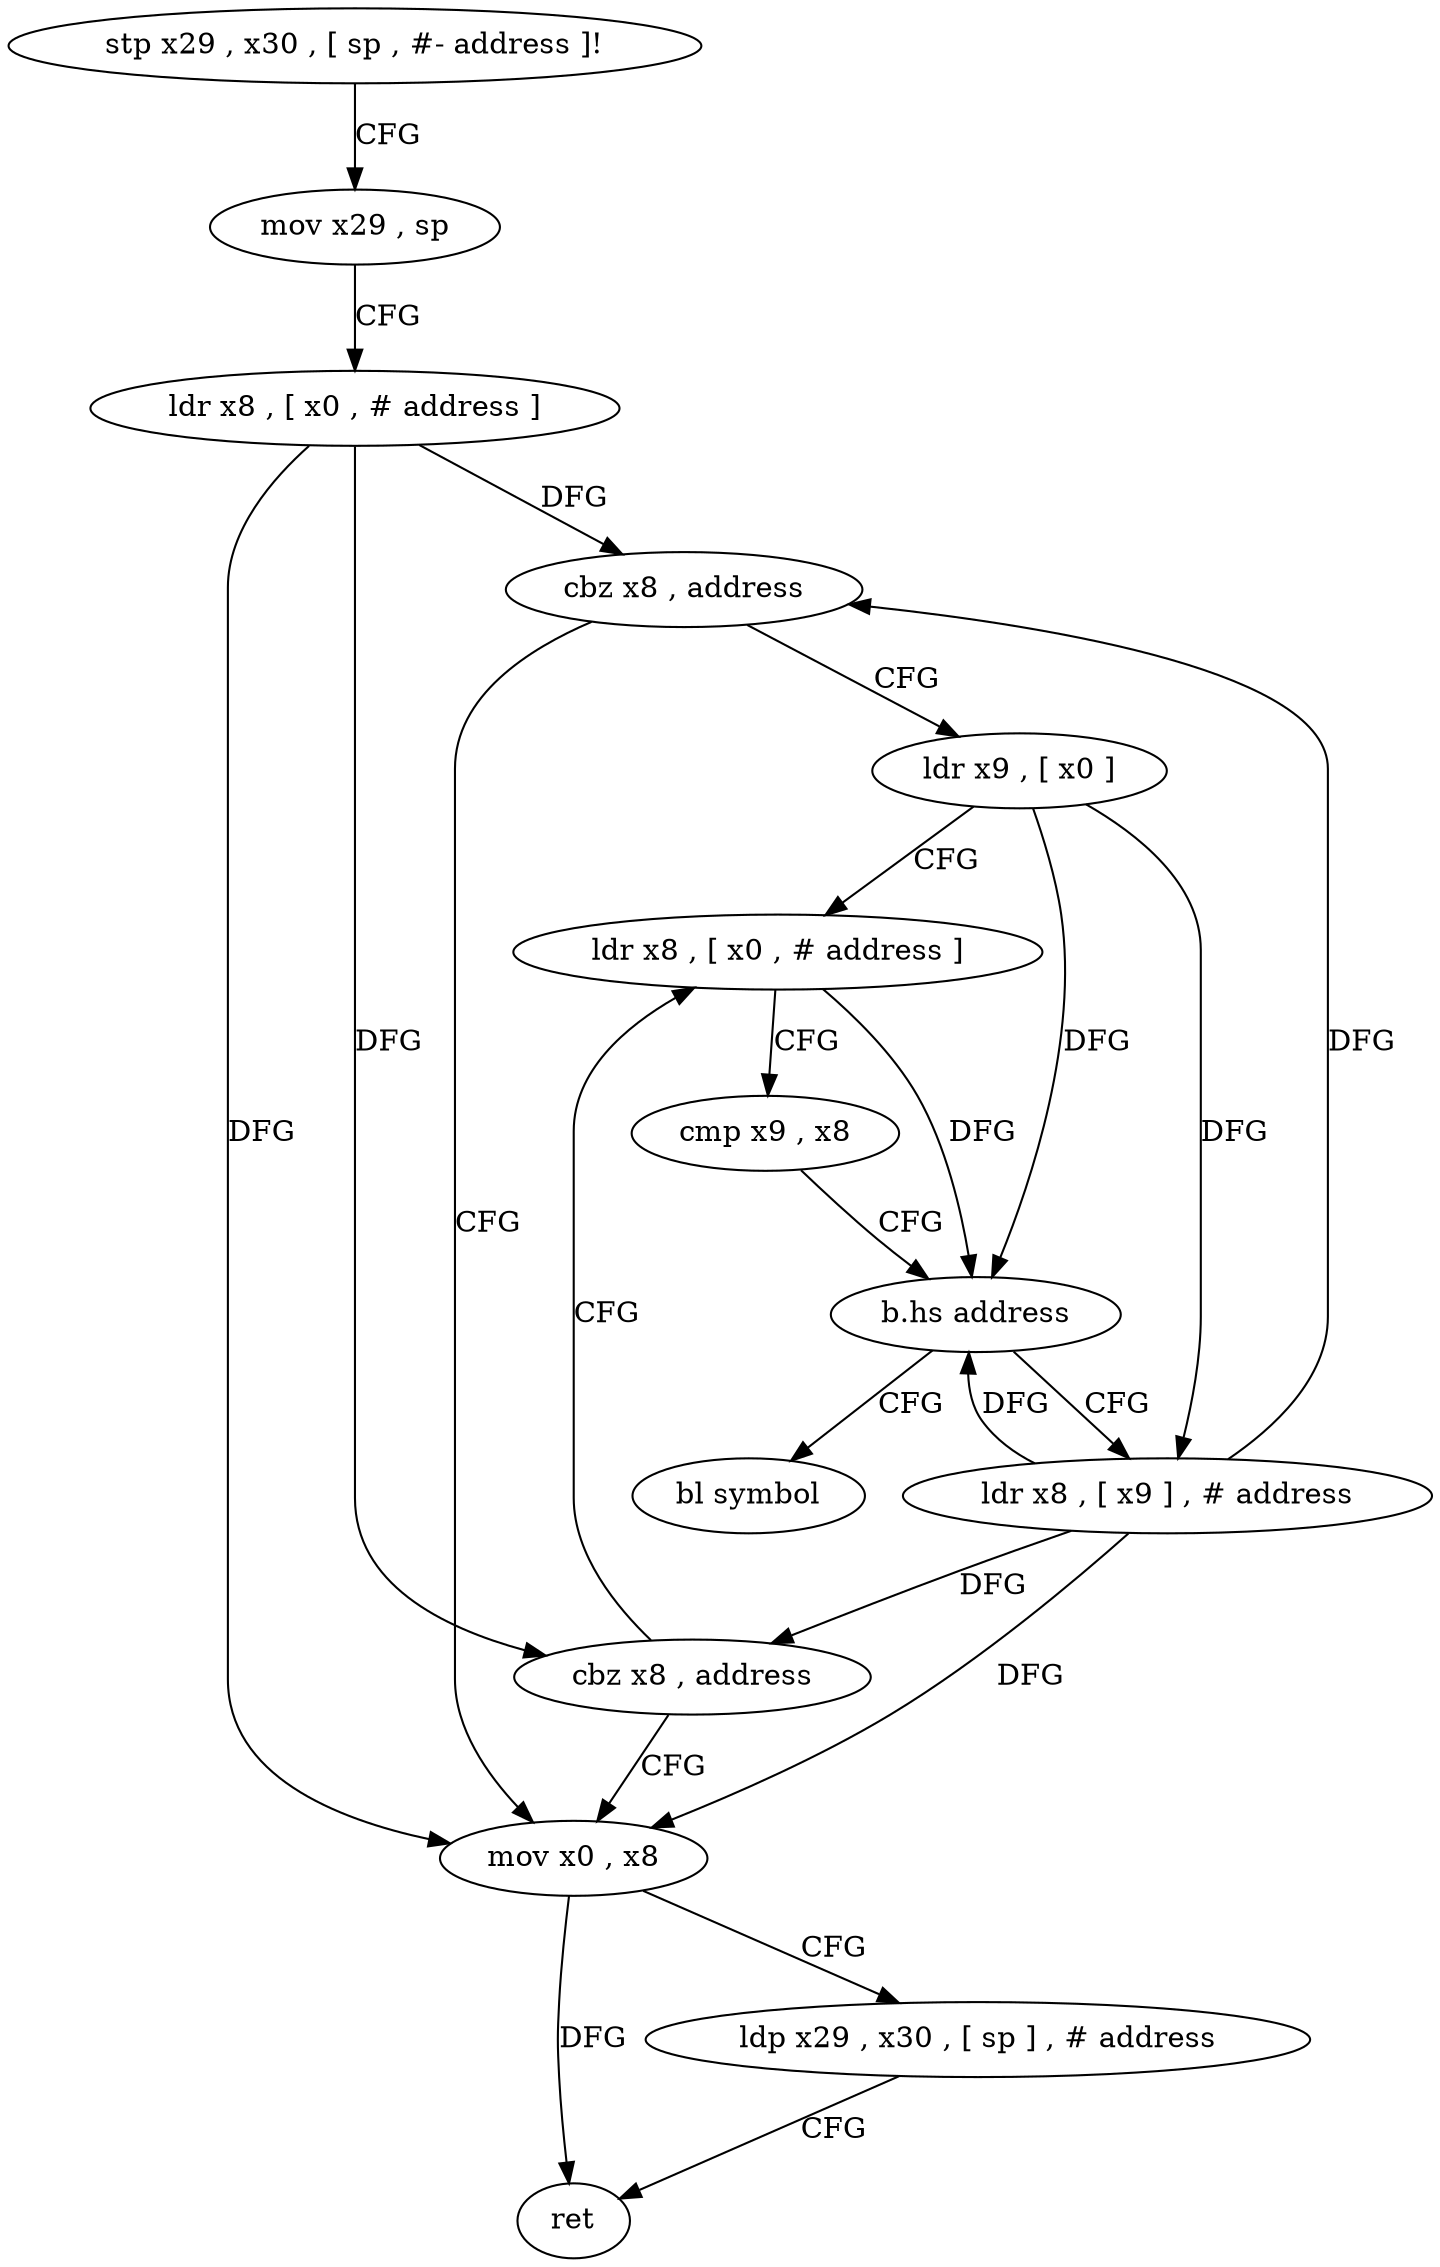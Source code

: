 digraph "func" {
"4219960" [label = "stp x29 , x30 , [ sp , #- address ]!" ]
"4219964" [label = "mov x29 , sp" ]
"4219968" [label = "ldr x8 , [ x0 , # address ]" ]
"4219972" [label = "cbz x8 , address" ]
"4220000" [label = "mov x0 , x8" ]
"4219976" [label = "ldr x9 , [ x0 ]" ]
"4220004" [label = "ldp x29 , x30 , [ sp ] , # address" ]
"4220008" [label = "ret" ]
"4219980" [label = "ldr x8 , [ x0 , # address ]" ]
"4220012" [label = "bl symbol" ]
"4219992" [label = "ldr x8 , [ x9 ] , # address" ]
"4219996" [label = "cbz x8 , address" ]
"4219984" [label = "cmp x9 , x8" ]
"4219988" [label = "b.hs address" ]
"4219960" -> "4219964" [ label = "CFG" ]
"4219964" -> "4219968" [ label = "CFG" ]
"4219968" -> "4219972" [ label = "DFG" ]
"4219968" -> "4220000" [ label = "DFG" ]
"4219968" -> "4219996" [ label = "DFG" ]
"4219972" -> "4220000" [ label = "CFG" ]
"4219972" -> "4219976" [ label = "CFG" ]
"4220000" -> "4220004" [ label = "CFG" ]
"4220000" -> "4220008" [ label = "DFG" ]
"4219976" -> "4219980" [ label = "CFG" ]
"4219976" -> "4219988" [ label = "DFG" ]
"4219976" -> "4219992" [ label = "DFG" ]
"4220004" -> "4220008" [ label = "CFG" ]
"4219980" -> "4219984" [ label = "CFG" ]
"4219980" -> "4219988" [ label = "DFG" ]
"4219992" -> "4219996" [ label = "DFG" ]
"4219992" -> "4219972" [ label = "DFG" ]
"4219992" -> "4220000" [ label = "DFG" ]
"4219992" -> "4219988" [ label = "DFG" ]
"4219996" -> "4219980" [ label = "CFG" ]
"4219996" -> "4220000" [ label = "CFG" ]
"4219984" -> "4219988" [ label = "CFG" ]
"4219988" -> "4220012" [ label = "CFG" ]
"4219988" -> "4219992" [ label = "CFG" ]
}
